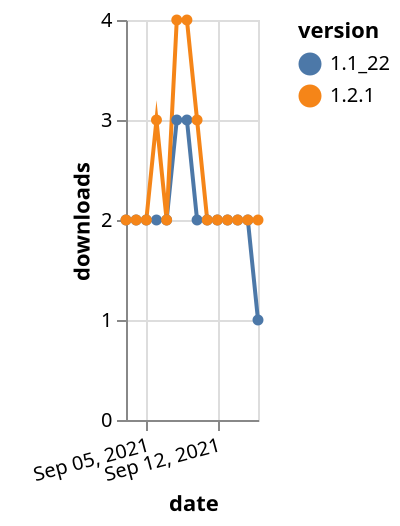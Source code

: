 {"$schema": "https://vega.github.io/schema/vega-lite/v5.json", "description": "A simple bar chart with embedded data.", "data": {"values": [{"date": "2021-09-03", "total": 2087, "delta": 2, "version": "1.1_22"}, {"date": "2021-09-04", "total": 2089, "delta": 2, "version": "1.1_22"}, {"date": "2021-09-05", "total": 2091, "delta": 2, "version": "1.1_22"}, {"date": "2021-09-06", "total": 2093, "delta": 2, "version": "1.1_22"}, {"date": "2021-09-07", "total": 2095, "delta": 2, "version": "1.1_22"}, {"date": "2021-09-08", "total": 2098, "delta": 3, "version": "1.1_22"}, {"date": "2021-09-09", "total": 2101, "delta": 3, "version": "1.1_22"}, {"date": "2021-09-10", "total": 2103, "delta": 2, "version": "1.1_22"}, {"date": "2021-09-11", "total": 2105, "delta": 2, "version": "1.1_22"}, {"date": "2021-09-12", "total": 2107, "delta": 2, "version": "1.1_22"}, {"date": "2021-09-13", "total": 2109, "delta": 2, "version": "1.1_22"}, {"date": "2021-09-14", "total": 2111, "delta": 2, "version": "1.1_22"}, {"date": "2021-09-15", "total": 2113, "delta": 2, "version": "1.1_22"}, {"date": "2021-09-16", "total": 2114, "delta": 1, "version": "1.1_22"}, {"date": "2021-09-03", "total": 1943, "delta": 2, "version": "1.2.1"}, {"date": "2021-09-04", "total": 1945, "delta": 2, "version": "1.2.1"}, {"date": "2021-09-05", "total": 1947, "delta": 2, "version": "1.2.1"}, {"date": "2021-09-06", "total": 1950, "delta": 3, "version": "1.2.1"}, {"date": "2021-09-07", "total": 1952, "delta": 2, "version": "1.2.1"}, {"date": "2021-09-08", "total": 1956, "delta": 4, "version": "1.2.1"}, {"date": "2021-09-09", "total": 1960, "delta": 4, "version": "1.2.1"}, {"date": "2021-09-10", "total": 1963, "delta": 3, "version": "1.2.1"}, {"date": "2021-09-11", "total": 1965, "delta": 2, "version": "1.2.1"}, {"date": "2021-09-12", "total": 1967, "delta": 2, "version": "1.2.1"}, {"date": "2021-09-13", "total": 1969, "delta": 2, "version": "1.2.1"}, {"date": "2021-09-14", "total": 1971, "delta": 2, "version": "1.2.1"}, {"date": "2021-09-15", "total": 1973, "delta": 2, "version": "1.2.1"}, {"date": "2021-09-16", "total": 1975, "delta": 2, "version": "1.2.1"}]}, "width": "container", "mark": {"type": "line", "point": {"filled": true}}, "encoding": {"x": {"field": "date", "type": "temporal", "timeUnit": "yearmonthdate", "title": "date", "axis": {"labelAngle": -15}}, "y": {"field": "delta", "type": "quantitative", "title": "downloads"}, "color": {"field": "version", "type": "nominal"}, "tooltip": {"field": "delta"}}}